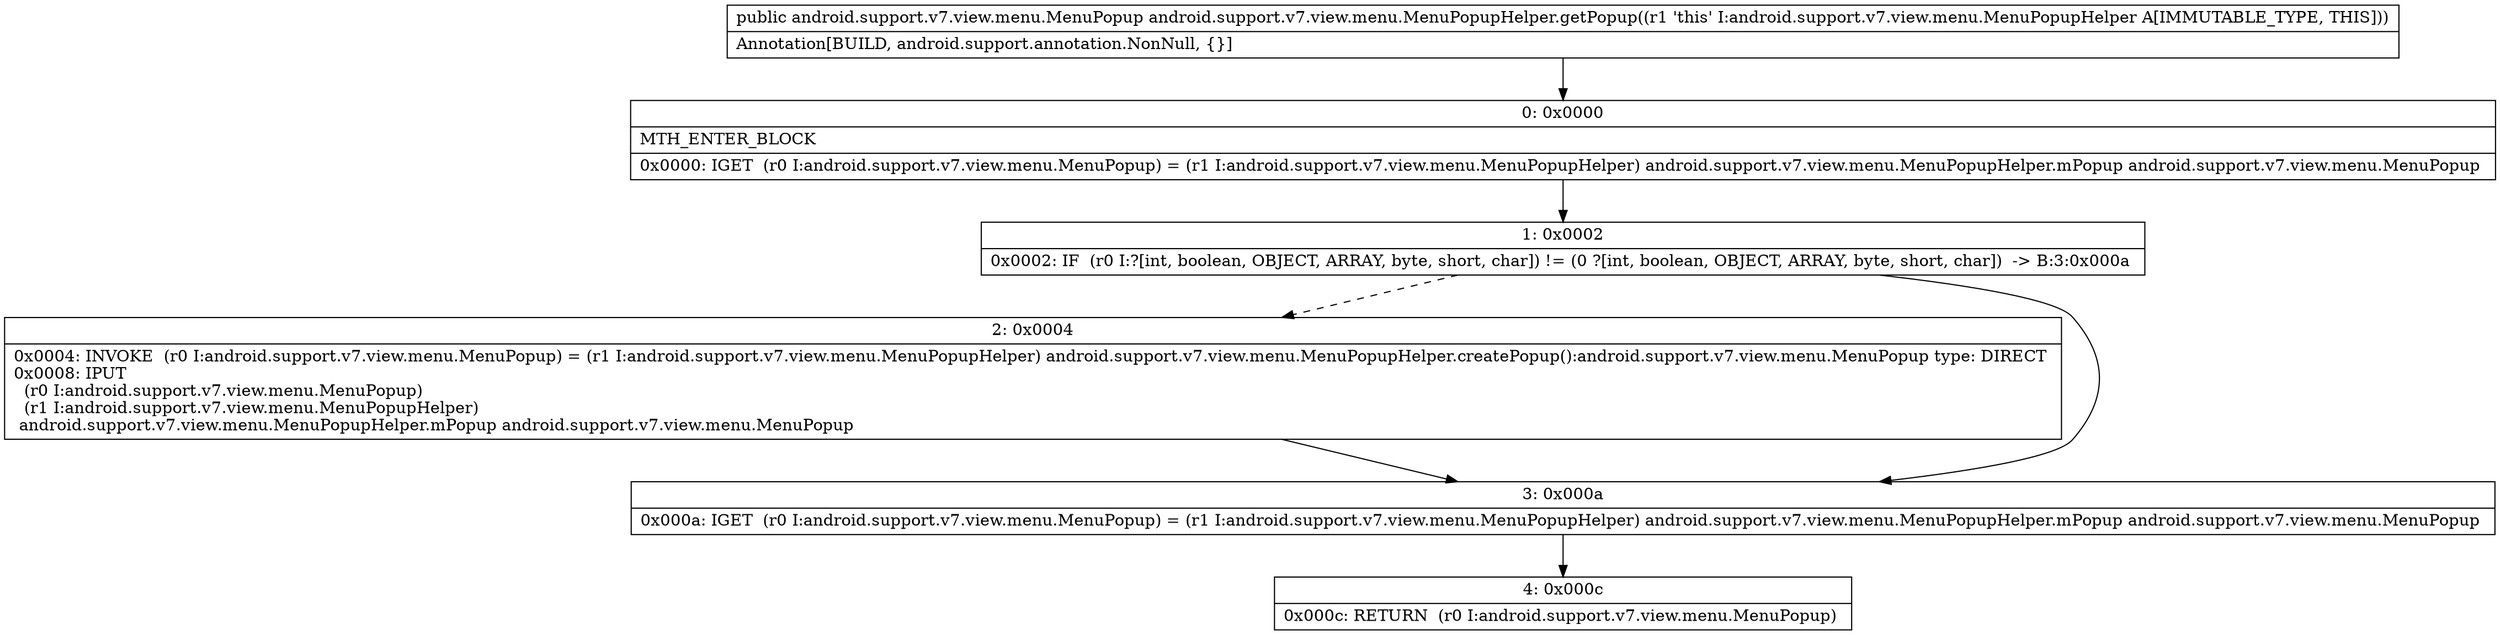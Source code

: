 digraph "CFG forandroid.support.v7.view.menu.MenuPopupHelper.getPopup()Landroid\/support\/v7\/view\/menu\/MenuPopup;" {
Node_0 [shape=record,label="{0\:\ 0x0000|MTH_ENTER_BLOCK\l|0x0000: IGET  (r0 I:android.support.v7.view.menu.MenuPopup) = (r1 I:android.support.v7.view.menu.MenuPopupHelper) android.support.v7.view.menu.MenuPopupHelper.mPopup android.support.v7.view.menu.MenuPopup \l}"];
Node_1 [shape=record,label="{1\:\ 0x0002|0x0002: IF  (r0 I:?[int, boolean, OBJECT, ARRAY, byte, short, char]) != (0 ?[int, boolean, OBJECT, ARRAY, byte, short, char])  \-\> B:3:0x000a \l}"];
Node_2 [shape=record,label="{2\:\ 0x0004|0x0004: INVOKE  (r0 I:android.support.v7.view.menu.MenuPopup) = (r1 I:android.support.v7.view.menu.MenuPopupHelper) android.support.v7.view.menu.MenuPopupHelper.createPopup():android.support.v7.view.menu.MenuPopup type: DIRECT \l0x0008: IPUT  \l  (r0 I:android.support.v7.view.menu.MenuPopup)\l  (r1 I:android.support.v7.view.menu.MenuPopupHelper)\l android.support.v7.view.menu.MenuPopupHelper.mPopup android.support.v7.view.menu.MenuPopup \l}"];
Node_3 [shape=record,label="{3\:\ 0x000a|0x000a: IGET  (r0 I:android.support.v7.view.menu.MenuPopup) = (r1 I:android.support.v7.view.menu.MenuPopupHelper) android.support.v7.view.menu.MenuPopupHelper.mPopup android.support.v7.view.menu.MenuPopup \l}"];
Node_4 [shape=record,label="{4\:\ 0x000c|0x000c: RETURN  (r0 I:android.support.v7.view.menu.MenuPopup) \l}"];
MethodNode[shape=record,label="{public android.support.v7.view.menu.MenuPopup android.support.v7.view.menu.MenuPopupHelper.getPopup((r1 'this' I:android.support.v7.view.menu.MenuPopupHelper A[IMMUTABLE_TYPE, THIS]))  | Annotation[BUILD, android.support.annotation.NonNull, \{\}]\l}"];
MethodNode -> Node_0;
Node_0 -> Node_1;
Node_1 -> Node_2[style=dashed];
Node_1 -> Node_3;
Node_2 -> Node_3;
Node_3 -> Node_4;
}

